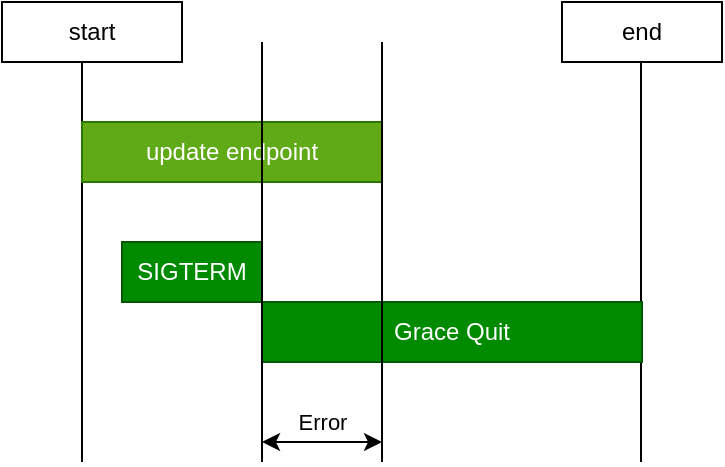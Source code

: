 <mxfile version="24.6.4" type="device">
  <diagram name="第 1 页" id="NF0pKxZkLIZrm6XSLs1j">
    <mxGraphModel dx="897" dy="664" grid="1" gridSize="10" guides="1" tooltips="1" connect="1" arrows="1" fold="1" page="1" pageScale="1" pageWidth="827" pageHeight="1169" math="0" shadow="0">
      <root>
        <mxCell id="0" />
        <mxCell id="1" parent="0" />
        <mxCell id="ma3_RtaVjRlwpRnNTFMP-1" value="" style="endArrow=none;html=1;rounded=0;" parent="1" edge="1">
          <mxGeometry width="50" height="50" relative="1" as="geometry">
            <mxPoint x="240" y="480" as="sourcePoint" />
            <mxPoint x="240" y="280" as="targetPoint" />
          </mxGeometry>
        </mxCell>
        <mxCell id="ma3_RtaVjRlwpRnNTFMP-3" value="update endpoint" style="rounded=0;whiteSpace=wrap;html=1;fillColor=#60a917;fontColor=#ffffff;strokeColor=#2D7600;" parent="1" vertex="1">
          <mxGeometry x="240" y="310" width="150" height="30" as="geometry" />
        </mxCell>
        <mxCell id="ma3_RtaVjRlwpRnNTFMP-5" value="SIGTERM" style="rounded=0;whiteSpace=wrap;html=1;fillColor=#008a00;fontColor=#ffffff;strokeColor=#005700;" parent="1" vertex="1">
          <mxGeometry x="260" y="370" width="70" height="30" as="geometry" />
        </mxCell>
        <mxCell id="ma3_RtaVjRlwpRnNTFMP-6" value="start" style="rounded=0;whiteSpace=wrap;html=1;" parent="1" vertex="1">
          <mxGeometry x="200" y="250" width="90" height="30" as="geometry" />
        </mxCell>
        <mxCell id="ma3_RtaVjRlwpRnNTFMP-7" value="" style="endArrow=none;html=1;rounded=0;" parent="1" edge="1">
          <mxGeometry width="50" height="50" relative="1" as="geometry">
            <mxPoint x="519.5" y="480" as="sourcePoint" />
            <mxPoint x="519.5" y="280" as="targetPoint" />
          </mxGeometry>
        </mxCell>
        <mxCell id="ma3_RtaVjRlwpRnNTFMP-8" value="end" style="rounded=0;whiteSpace=wrap;html=1;" parent="1" vertex="1">
          <mxGeometry x="480" y="250" width="80" height="30" as="geometry" />
        </mxCell>
        <mxCell id="Ib89e8eEE6bc1uW6DCXh-1" value="Grace Quit" style="rounded=0;whiteSpace=wrap;html=1;fillColor=#008a00;fontColor=#ffffff;strokeColor=#005700;" vertex="1" parent="1">
          <mxGeometry x="330" y="400" width="190" height="30" as="geometry" />
        </mxCell>
        <mxCell id="Ib89e8eEE6bc1uW6DCXh-2" value="" style="endArrow=none;html=1;rounded=0;" edge="1" parent="1">
          <mxGeometry width="50" height="50" relative="1" as="geometry">
            <mxPoint x="330" y="480" as="sourcePoint" />
            <mxPoint x="330" y="270" as="targetPoint" />
          </mxGeometry>
        </mxCell>
        <mxCell id="Ib89e8eEE6bc1uW6DCXh-3" value="" style="endArrow=none;html=1;rounded=0;" edge="1" parent="1">
          <mxGeometry width="50" height="50" relative="1" as="geometry">
            <mxPoint x="390" y="480" as="sourcePoint" />
            <mxPoint x="390" y="270" as="targetPoint" />
          </mxGeometry>
        </mxCell>
        <mxCell id="Ib89e8eEE6bc1uW6DCXh-4" value="" style="endArrow=classic;startArrow=classic;html=1;rounded=0;" edge="1" parent="1">
          <mxGeometry width="50" height="50" relative="1" as="geometry">
            <mxPoint x="330" y="470" as="sourcePoint" />
            <mxPoint x="390" y="470" as="targetPoint" />
          </mxGeometry>
        </mxCell>
        <mxCell id="Ib89e8eEE6bc1uW6DCXh-5" value="Error" style="edgeLabel;html=1;align=center;verticalAlign=middle;resizable=0;points=[];" vertex="1" connectable="0" parent="Ib89e8eEE6bc1uW6DCXh-4">
          <mxGeometry x="-0.3" y="3" relative="1" as="geometry">
            <mxPoint x="9" y="-7" as="offset" />
          </mxGeometry>
        </mxCell>
      </root>
    </mxGraphModel>
  </diagram>
</mxfile>
